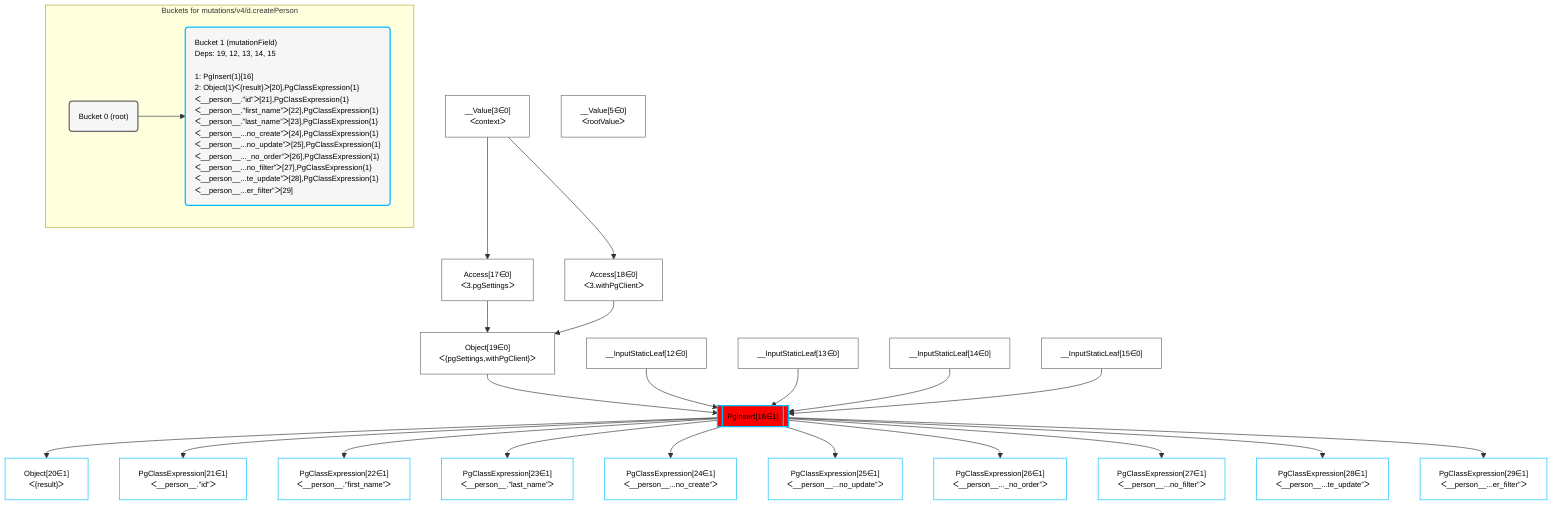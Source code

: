 %%{init: {'themeVariables': { 'fontSize': '12px'}}}%%
graph TD
    classDef path fill:#eee,stroke:#000,color:#000
    classDef plan fill:#fff,stroke-width:1px,color:#000
    classDef itemplan fill:#fff,stroke-width:2px,color:#000
    classDef sideeffectplan fill:#f00,stroke-width:2px,color:#000
    classDef bucket fill:#f6f6f6,color:#000,stroke-width:2px,text-align:left


    %% define steps
    __Value3["__Value[3∈0]<br />ᐸcontextᐳ"]:::plan
    __Value5["__Value[5∈0]<br />ᐸrootValueᐳ"]:::plan
    __InputStaticLeaf12["__InputStaticLeaf[12∈0]"]:::plan
    __InputStaticLeaf13["__InputStaticLeaf[13∈0]"]:::plan
    __InputStaticLeaf14["__InputStaticLeaf[14∈0]"]:::plan
    __InputStaticLeaf15["__InputStaticLeaf[15∈0]"]:::plan
    Access17["Access[17∈0]<br />ᐸ3.pgSettingsᐳ"]:::plan
    Access18["Access[18∈0]<br />ᐸ3.withPgClientᐳ"]:::plan
    Object19["Object[19∈0]<br />ᐸ{pgSettings,withPgClient}ᐳ"]:::plan
    PgInsert16[["PgInsert[16∈1]"]]:::sideeffectplan
    Object20["Object[20∈1]<br />ᐸ{result}ᐳ"]:::plan
    PgClassExpression21["PgClassExpression[21∈1]<br />ᐸ__person__.”id”ᐳ"]:::plan
    PgClassExpression22["PgClassExpression[22∈1]<br />ᐸ__person__.”first_name”ᐳ"]:::plan
    PgClassExpression23["PgClassExpression[23∈1]<br />ᐸ__person__.”last_name”ᐳ"]:::plan
    PgClassExpression24["PgClassExpression[24∈1]<br />ᐸ__person__...no_create”ᐳ"]:::plan
    PgClassExpression25["PgClassExpression[25∈1]<br />ᐸ__person__...no_update”ᐳ"]:::plan
    PgClassExpression26["PgClassExpression[26∈1]<br />ᐸ__person__..._no_order”ᐳ"]:::plan
    PgClassExpression27["PgClassExpression[27∈1]<br />ᐸ__person__...no_filter”ᐳ"]:::plan
    PgClassExpression28["PgClassExpression[28∈1]<br />ᐸ__person__...te_update”ᐳ"]:::plan
    PgClassExpression29["PgClassExpression[29∈1]<br />ᐸ__person__...er_filter”ᐳ"]:::plan

    %% plan dependencies
    __Value3 --> Access17
    __Value3 --> Access18
    Access17 & Access18 --> Object19
    Object19 & __InputStaticLeaf12 & __InputStaticLeaf13 & __InputStaticLeaf14 & __InputStaticLeaf15 --> PgInsert16
    PgInsert16 --> Object20
    PgInsert16 --> PgClassExpression21
    PgInsert16 --> PgClassExpression22
    PgInsert16 --> PgClassExpression23
    PgInsert16 --> PgClassExpression24
    PgInsert16 --> PgClassExpression25
    PgInsert16 --> PgClassExpression26
    PgInsert16 --> PgClassExpression27
    PgInsert16 --> PgClassExpression28
    PgInsert16 --> PgClassExpression29

    subgraph "Buckets for mutations/v4/d.createPerson"
    Bucket0("Bucket 0 (root)"):::bucket
    classDef bucket0 stroke:#696969
    class Bucket0,__Value3,__Value5,__InputStaticLeaf12,__InputStaticLeaf13,__InputStaticLeaf14,__InputStaticLeaf15,Access17,Access18,Object19 bucket0
    Bucket1("Bucket 1 (mutationField)<br />Deps: 19, 12, 13, 14, 15<br /><br />1: PgInsert{1}[16]<br />2: Object{1}ᐸ{result}ᐳ[20],PgClassExpression{1}ᐸ__person__.”id”ᐳ[21],PgClassExpression{1}ᐸ__person__.”first_name”ᐳ[22],PgClassExpression{1}ᐸ__person__.”last_name”ᐳ[23],PgClassExpression{1}ᐸ__person__...no_create”ᐳ[24],PgClassExpression{1}ᐸ__person__...no_update”ᐳ[25],PgClassExpression{1}ᐸ__person__..._no_order”ᐳ[26],PgClassExpression{1}ᐸ__person__...no_filter”ᐳ[27],PgClassExpression{1}ᐸ__person__...te_update”ᐳ[28],PgClassExpression{1}ᐸ__person__...er_filter”ᐳ[29]"):::bucket
    classDef bucket1 stroke:#00bfff
    class Bucket1,PgInsert16,Object20,PgClassExpression21,PgClassExpression22,PgClassExpression23,PgClassExpression24,PgClassExpression25,PgClassExpression26,PgClassExpression27,PgClassExpression28,PgClassExpression29 bucket1
    Bucket0 --> Bucket1
    end